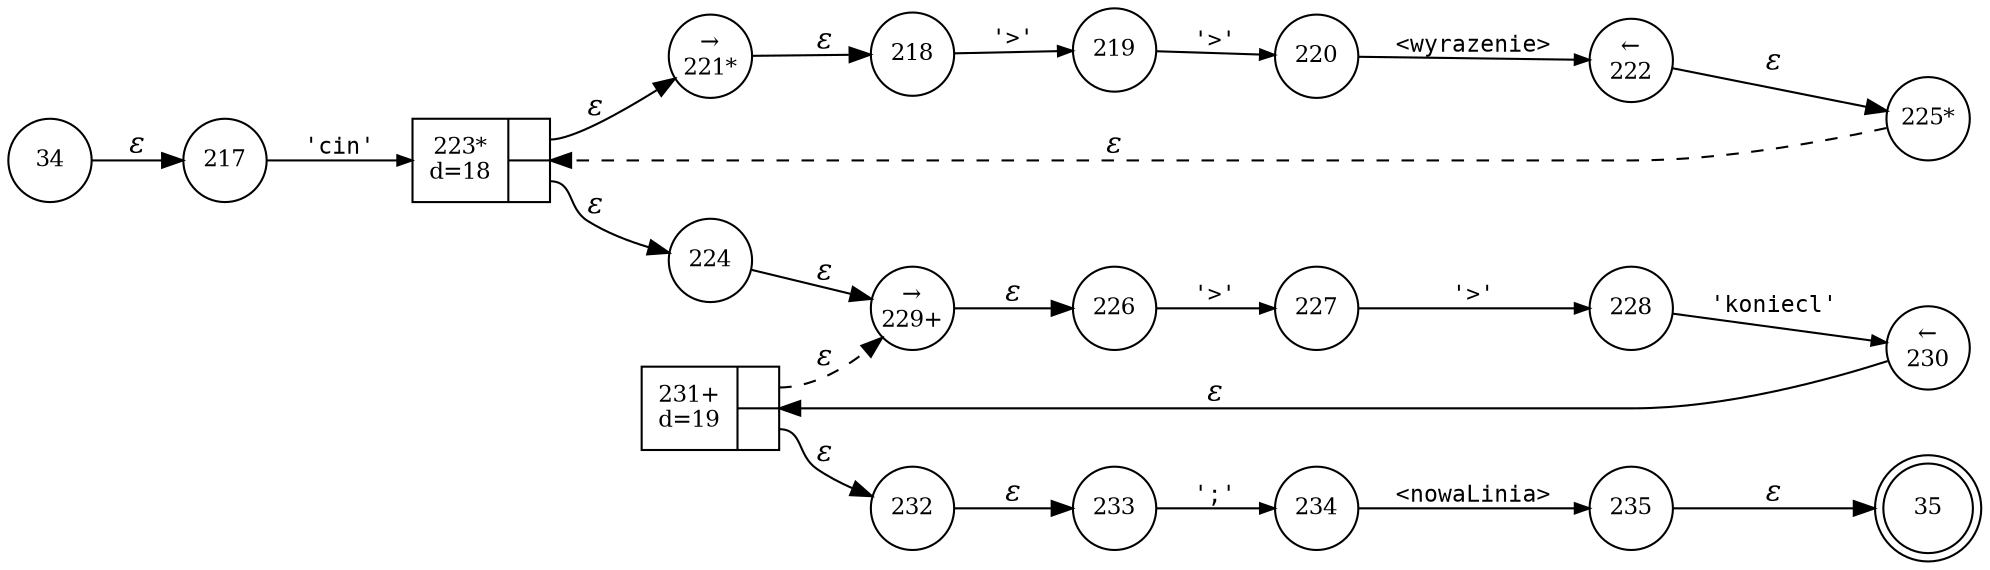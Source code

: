 digraph ATN {
rankdir=LR;
s35[fontsize=11, label="35", shape=doublecircle, fixedsize=true, width=.6];
s224[fontsize=11,label="224", shape=circle, fixedsize=true, width=.55, peripheries=1];
s225[fontsize=11,label="225*", shape=circle, fixedsize=true, width=.55, peripheries=1];
s34[fontsize=11,label="34", shape=circle, fixedsize=true, width=.55, peripheries=1];
s226[fontsize=11,label="226", shape=circle, fixedsize=true, width=.55, peripheries=1];
s227[fontsize=11,label="227", shape=circle, fixedsize=true, width=.55, peripheries=1];
s228[fontsize=11,label="228", shape=circle, fixedsize=true, width=.55, peripheries=1];
s229[fontsize=11,label="&rarr;\n229+", shape=circle, fixedsize=true, width=.55, peripheries=1];
s230[fontsize=11,label="&larr;\n230", shape=circle, fixedsize=true, width=.55, peripheries=1];
s231[fontsize=11,label="{231+\nd=19|{<p0>|<p1>}}", shape=record, fixedsize=false, peripheries=1];
s232[fontsize=11,label="232", shape=circle, fixedsize=true, width=.55, peripheries=1];
s233[fontsize=11,label="233", shape=circle, fixedsize=true, width=.55, peripheries=1];
s234[fontsize=11,label="234", shape=circle, fixedsize=true, width=.55, peripheries=1];
s235[fontsize=11,label="235", shape=circle, fixedsize=true, width=.55, peripheries=1];
s217[fontsize=11,label="217", shape=circle, fixedsize=true, width=.55, peripheries=1];
s218[fontsize=11,label="218", shape=circle, fixedsize=true, width=.55, peripheries=1];
s219[fontsize=11,label="219", shape=circle, fixedsize=true, width=.55, peripheries=1];
s220[fontsize=11,label="220", shape=circle, fixedsize=true, width=.55, peripheries=1];
s221[fontsize=11,label="&rarr;\n221*", shape=circle, fixedsize=true, width=.55, peripheries=1];
s222[fontsize=11,label="&larr;\n222", shape=circle, fixedsize=true, width=.55, peripheries=1];
s223[fontsize=11,label="{223*\nd=18|{<p0>|<p1>}}", shape=record, fixedsize=false, peripheries=1];
s34 -> s217 [fontname="Times-Italic", label="&epsilon;"];
s217 -> s223 [fontsize=11, fontname="Courier", arrowsize=.7, label = "'cin'", arrowhead = normal];
s223:p0 -> s221 [fontname="Times-Italic", label="&epsilon;"];
s223:p1 -> s224 [fontname="Times-Italic", label="&epsilon;"];
s221 -> s218 [fontname="Times-Italic", label="&epsilon;"];
s224 -> s229 [fontname="Times-Italic", label="&epsilon;"];
s218 -> s219 [fontsize=11, fontname="Courier", arrowsize=.7, label = "'>'", arrowhead = normal];
s229 -> s226 [fontname="Times-Italic", label="&epsilon;"];
s219 -> s220 [fontsize=11, fontname="Courier", arrowsize=.7, label = "'>'", arrowhead = normal];
s226 -> s227 [fontsize=11, fontname="Courier", arrowsize=.7, label = "'>'", arrowhead = normal];
s220 -> s222 [fontsize=11, fontname="Courier", arrowsize=.7, label = "<wyrazenie>", arrowhead = normal];
s227 -> s228 [fontsize=11, fontname="Courier", arrowsize=.7, label = "'>'", arrowhead = normal];
s222 -> s225 [fontname="Times-Italic", label="&epsilon;"];
s228 -> s230 [fontsize=11, fontname="Courier", arrowsize=.7, label = "'koniecl'", arrowhead = normal];
s225 -> s223 [fontname="Times-Italic", label="&epsilon;", style="dashed"];
s230 -> s231 [fontname="Times-Italic", label="&epsilon;"];
s231:p0 -> s229 [fontname="Times-Italic", label="&epsilon;", style="dashed"];
s231:p1 -> s232 [fontname="Times-Italic", label="&epsilon;"];
s232 -> s233 [fontname="Times-Italic", label="&epsilon;"];
s233 -> s234 [fontsize=11, fontname="Courier", arrowsize=.7, label = "';'", arrowhead = normal];
s234 -> s235 [fontsize=11, fontname="Courier", arrowsize=.7, label = "<nowaLinia>", arrowhead = normal];
s235 -> s35 [fontname="Times-Italic", label="&epsilon;"];
}